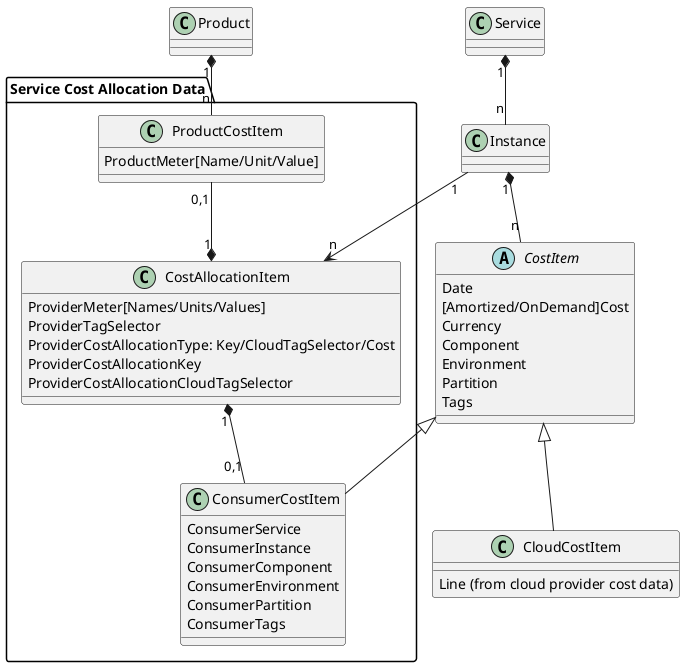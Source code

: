 @startuml

class Product

class Service

class Instance
Instance "n" -up-* "1" Service

abstract CostItem {
Date
[Amortized/OnDemand]Cost
Currency
Component
Environment
Partition
Tags
}
Instance "1" *-- "n" CostItem

package "Service Cost Allocation Data" as CostAllocationCSV {

class CostAllocationItem {
ProviderMeter[Names/Units/Values]
ProviderTagSelector
ProviderCostAllocationType: Key/CloudTagSelector/Cost
ProviderCostAllocationKey
ProviderCostAllocationCloudTagSelector
}

class ProductCostItem {
ProductMeter[Name/Unit/Value]
}

class ConsumerCostItem {
ConsumerService
ConsumerInstance
ConsumerComponent
ConsumerEnvironment
ConsumerPartition
ConsumerTags
}
}
Instance "1"--> "n" CostAllocationItem

ConsumerCostItem =up=|> CostItem
CostAllocationItem "1" *-down- "0,1" ConsumerCostItem

ProductCostItem "0,1" -down-* "1" CostAllocationItem
ProductCostItem "n"-up-* "1" Product

class CloudCostItem {
Line (from cloud provider cost data)
}
CloudCostItem =up=|> CostItem

@enduml
